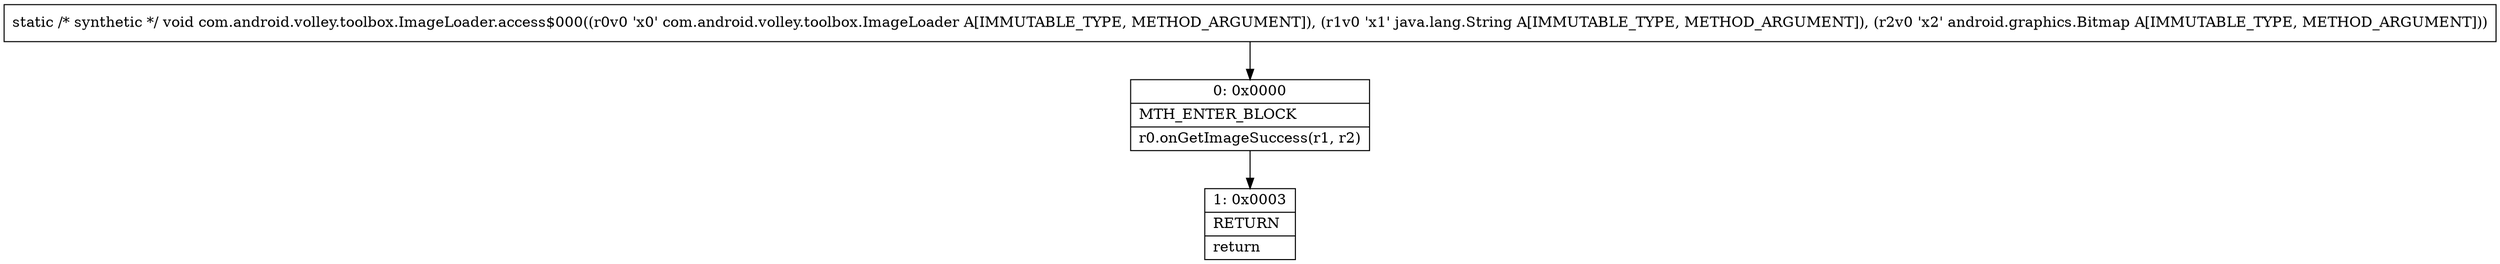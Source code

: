 digraph "CFG forcom.android.volley.toolbox.ImageLoader.access$000(Lcom\/android\/volley\/toolbox\/ImageLoader;Ljava\/lang\/String;Landroid\/graphics\/Bitmap;)V" {
Node_0 [shape=record,label="{0\:\ 0x0000|MTH_ENTER_BLOCK\l|r0.onGetImageSuccess(r1, r2)\l}"];
Node_1 [shape=record,label="{1\:\ 0x0003|RETURN\l|return\l}"];
MethodNode[shape=record,label="{static \/* synthetic *\/ void com.android.volley.toolbox.ImageLoader.access$000((r0v0 'x0' com.android.volley.toolbox.ImageLoader A[IMMUTABLE_TYPE, METHOD_ARGUMENT]), (r1v0 'x1' java.lang.String A[IMMUTABLE_TYPE, METHOD_ARGUMENT]), (r2v0 'x2' android.graphics.Bitmap A[IMMUTABLE_TYPE, METHOD_ARGUMENT])) }"];
MethodNode -> Node_0;
Node_0 -> Node_1;
}

